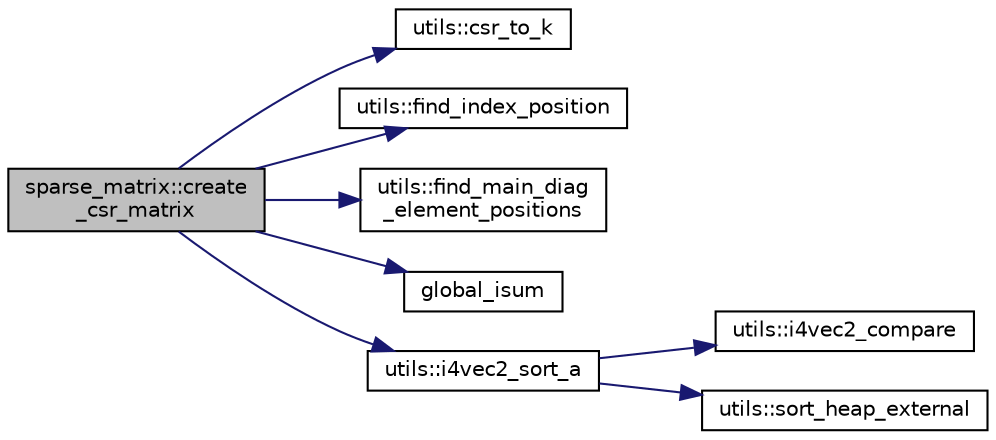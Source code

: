 digraph "sparse_matrix::create_csr_matrix"
{
 // LATEX_PDF_SIZE
  edge [fontname="Helvetica",fontsize="10",labelfontname="Helvetica",labelfontsize="10"];
  node [fontname="Helvetica",fontsize="10",shape=record];
  rankdir="LR";
  Node1 [label="sparse_matrix::create\l_csr_matrix",height=0.2,width=0.4,color="black", fillcolor="grey75", style="filled", fontcolor="black",tooltip=" "];
  Node1 -> Node2 [color="midnightblue",fontsize="10",style="solid",fontname="Helvetica"];
  Node2 [label="utils::csr_to_k",height=0.2,width=0.4,color="black", fillcolor="white", style="filled",URL="$namespaceutils.html#a21dbaa7b30cbd5b1723b22a64db81bfd",tooltip=" "];
  Node1 -> Node3 [color="midnightblue",fontsize="10",style="solid",fontname="Helvetica"];
  Node3 [label="utils::find_index_position",height=0.2,width=0.4,color="black", fillcolor="white", style="filled",URL="$namespaceutils.html#a922ea92783018263c65c651d1fd939bc",tooltip=" "];
  Node1 -> Node4 [color="midnightblue",fontsize="10",style="solid",fontname="Helvetica"];
  Node4 [label="utils::find_main_diag\l_element_positions",height=0.2,width=0.4,color="black", fillcolor="white", style="filled",URL="$namespaceutils.html#ac9bece4ee87f87f5ac284876431bdd41",tooltip=" "];
  Node1 -> Node5 [color="midnightblue",fontsize="10",style="solid",fontname="Helvetica"];
  Node5 [label="global_isum",height=0.2,width=0.4,color="black", fillcolor="white", style="filled",URL="$global__isum__mpi_8f90.html#aab4ef60470aa68123a5af9874a1a31d5",tooltip=" "];
  Node1 -> Node6 [color="midnightblue",fontsize="10",style="solid",fontname="Helvetica"];
  Node6 [label="utils::i4vec2_sort_a",height=0.2,width=0.4,color="black", fillcolor="white", style="filled",URL="$namespaceutils.html#a8b21cdbd108f01d8b9c409cdac3d5283",tooltip=" "];
  Node6 -> Node7 [color="midnightblue",fontsize="10",style="solid",fontname="Helvetica"];
  Node7 [label="utils::i4vec2_compare",height=0.2,width=0.4,color="black", fillcolor="white", style="filled",URL="$namespaceutils.html#ab4fc73a151af25df823b1e7bcc475c3f",tooltip=" "];
  Node6 -> Node8 [color="midnightblue",fontsize="10",style="solid",fontname="Helvetica"];
  Node8 [label="utils::sort_heap_external",height=0.2,width=0.4,color="black", fillcolor="white", style="filled",URL="$namespaceutils.html#aebd984aa8e9a5f85b3545273652ee28f",tooltip=" "];
}
